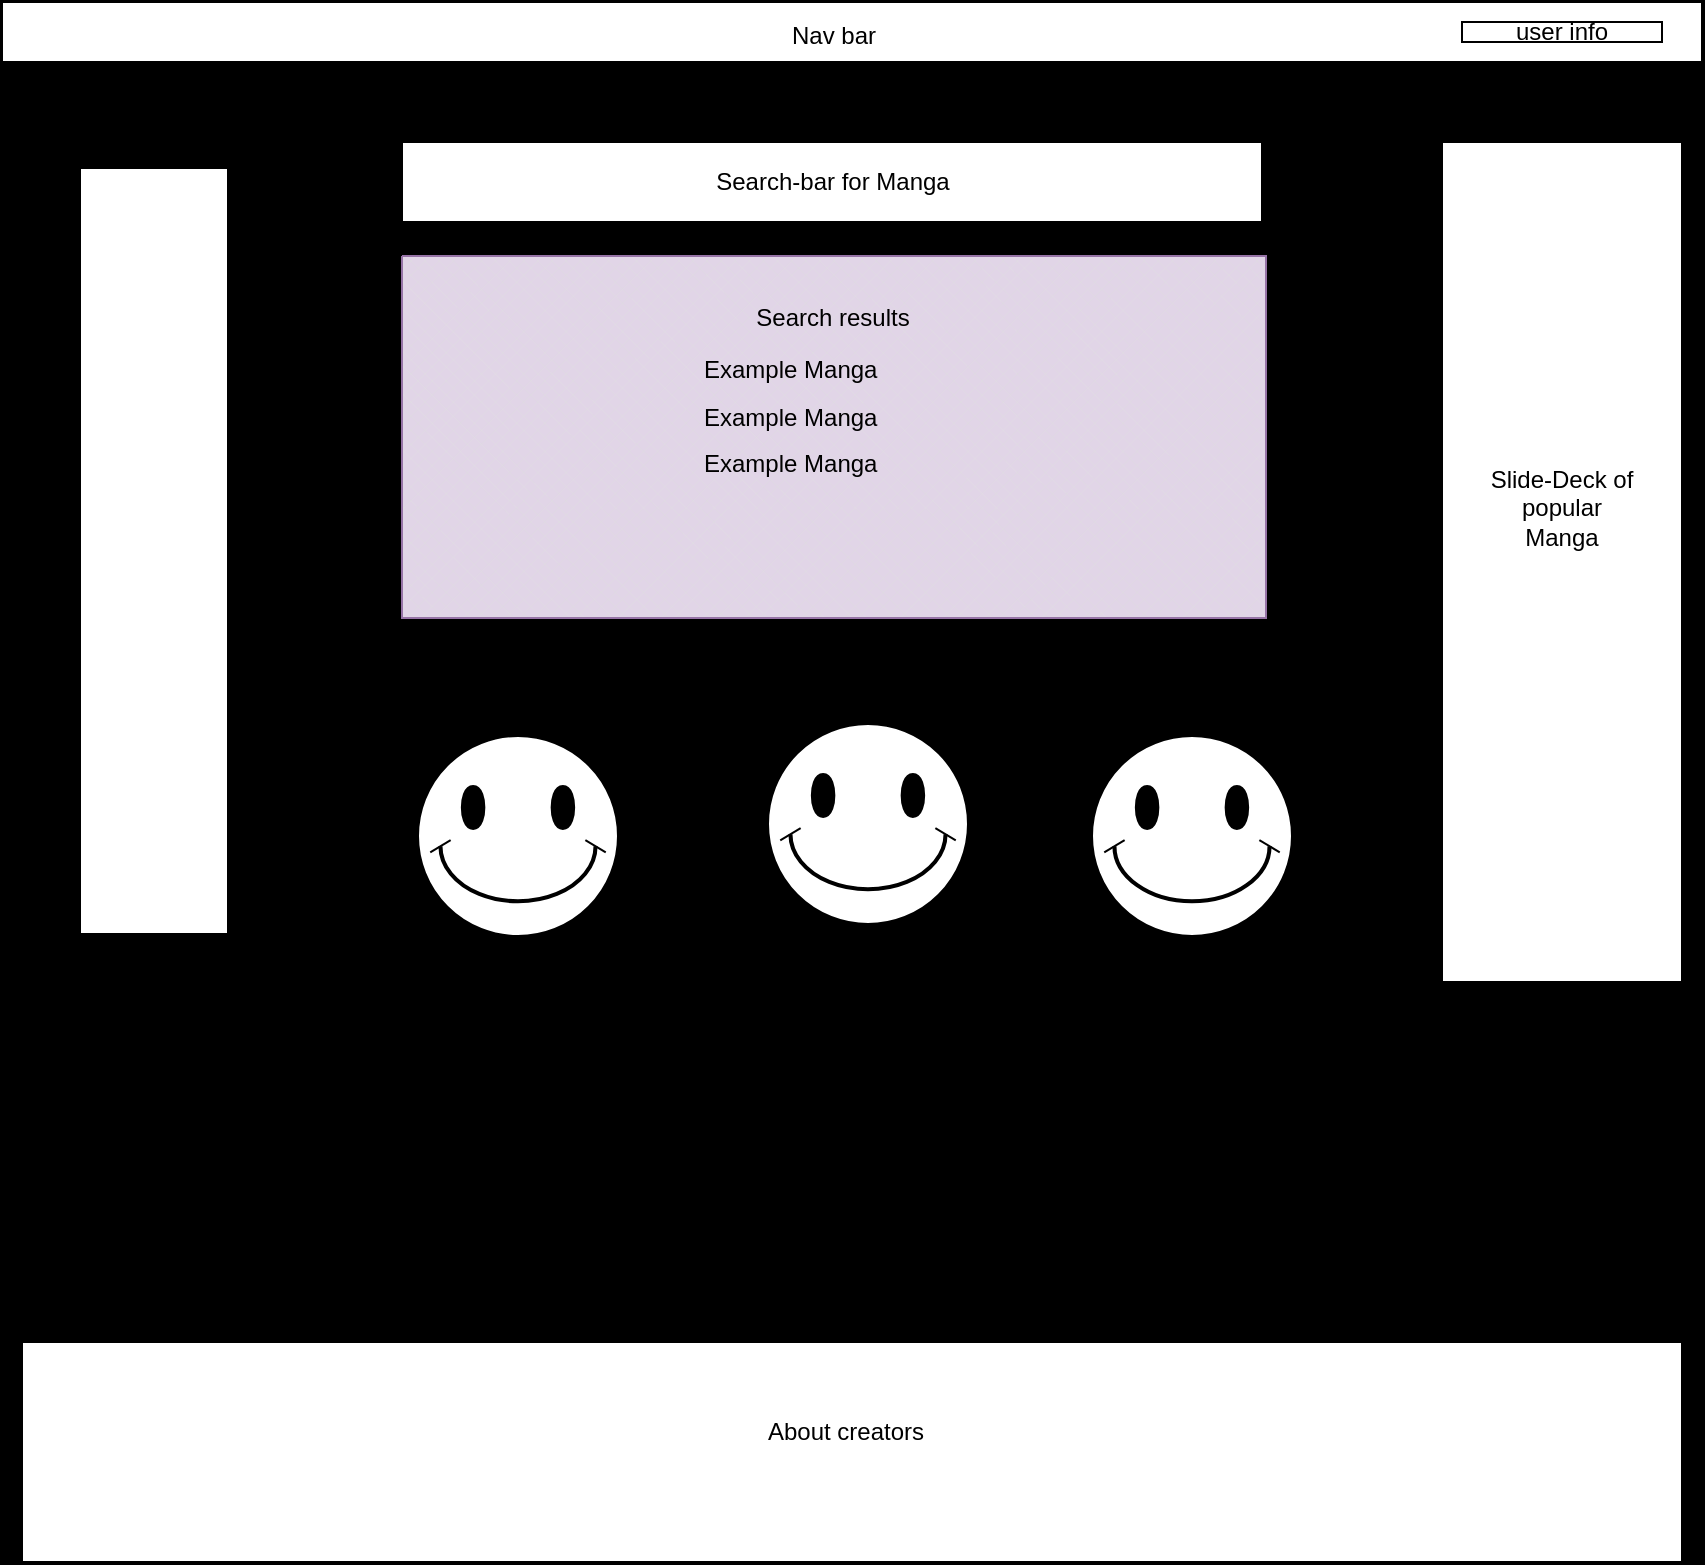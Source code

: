 <mxfile version="20.8.5" type="github"><diagram id="EWW6Ozmm1zzrf2-omuCz" name="Page-1"><mxGraphModel dx="1977" dy="705" grid="0" gridSize="10" guides="1" tooltips="1" connect="1" arrows="1" fold="1" page="1" pageScale="1" pageWidth="850" pageHeight="1100" background="#000000" math="0" shadow="0"><root><mxCell id="0"/><mxCell id="1" parent="0"/><mxCell id="ZIxv--XtQ6S09fCyBQ57-4" value="" style="rounded=0;whiteSpace=wrap;html=1;" vertex="1" parent="1"><mxGeometry y="20" width="850" height="30" as="geometry"/></mxCell><mxCell id="ZIxv--XtQ6S09fCyBQ57-5" value="" style="rounded=0;whiteSpace=wrap;html=1;" vertex="1" parent="1"><mxGeometry x="730" y="30" width="100" height="10" as="geometry"/></mxCell><mxCell id="ZIxv--XtQ6S09fCyBQ57-6" value="" style="rounded=0;whiteSpace=wrap;html=1;" vertex="1" parent="1"><mxGeometry x="720" y="90" width="120" height="420" as="geometry"/></mxCell><mxCell id="ZIxv--XtQ6S09fCyBQ57-7" value="" style="rounded=0;whiteSpace=wrap;html=1;" vertex="1" parent="1"><mxGeometry x="200" y="90" width="430" height="40" as="geometry"/></mxCell><mxCell id="ZIxv--XtQ6S09fCyBQ57-10" style="edgeStyle=orthogonalEdgeStyle;rounded=0;orthogonalLoop=1;jettySize=auto;html=1;exitX=0.5;exitY=1;exitDx=0;exitDy=0;" edge="1" parent="1" source="ZIxv--XtQ6S09fCyBQ57-5" target="ZIxv--XtQ6S09fCyBQ57-5"><mxGeometry relative="1" as="geometry"/></mxCell><mxCell id="ZIxv--XtQ6S09fCyBQ57-11" value="" style="rounded=0;whiteSpace=wrap;html=1;" vertex="1" parent="1"><mxGeometry x="10" y="690" width="830" height="110" as="geometry"/></mxCell><mxCell id="ZIxv--XtQ6S09fCyBQ57-16" value="Nav bar" style="text;html=1;strokeColor=none;fillColor=none;spacing=5;spacingTop=-20;whiteSpace=wrap;overflow=hidden;rounded=0;" vertex="1" parent="1"><mxGeometry x="390" y="40" width="144" height="1" as="geometry"/></mxCell><mxCell id="ZIxv--XtQ6S09fCyBQ57-18" value="Search-bar for Manga" style="text;html=1;strokeColor=none;fillColor=none;align=center;verticalAlign=middle;whiteSpace=wrap;rounded=0;" vertex="1" parent="1"><mxGeometry x="341.5" y="95" width="147" height="30" as="geometry"/></mxCell><mxCell id="ZIxv--XtQ6S09fCyBQ57-19" value="Slide-Deck of popular Manga" style="text;html=1;strokeColor=none;fillColor=none;align=center;verticalAlign=middle;whiteSpace=wrap;rounded=0;" vertex="1" parent="1"><mxGeometry x="740" y="217" width="80" height="111" as="geometry"/></mxCell><mxCell id="ZIxv--XtQ6S09fCyBQ57-20" value="user info" style="text;html=1;strokeColor=none;fillColor=none;align=center;verticalAlign=middle;whiteSpace=wrap;rounded=0;" vertex="1" parent="1"><mxGeometry x="750" y="22" width="60" height="26" as="geometry"/></mxCell><mxCell id="ZIxv--XtQ6S09fCyBQ57-21" value="About creators" style="text;html=1;strokeColor=none;fillColor=none;align=center;verticalAlign=middle;whiteSpace=wrap;rounded=0;" vertex="1" parent="1"><mxGeometry x="338" y="720" width="168" height="30" as="geometry"/></mxCell><mxCell id="ZIxv--XtQ6S09fCyBQ57-23" value="" style="verticalLabelPosition=bottom;verticalAlign=top;html=1;shape=mxgraph.basic.patternFillRect;fillStyle=diagGrid;step=5;fillStrokeWidth=0.2;fillStrokeColor=#dddddd;fillColor=#e1d5e7;strokeColor=#9673a6;" vertex="1" parent="1"><mxGeometry x="200" y="147" width="432" height="181" as="geometry"/></mxCell><mxCell id="ZIxv--XtQ6S09fCyBQ57-24" value="Search results" style="text;html=1;strokeColor=none;fillColor=none;align=center;verticalAlign=middle;whiteSpace=wrap;rounded=0;" vertex="1" parent="1"><mxGeometry x="353.5" y="163" width="123" height="30" as="geometry"/></mxCell><mxCell id="ZIxv--XtQ6S09fCyBQ57-25" value="Example Manga" style="text;strokeColor=none;fillColor=none;align=left;verticalAlign=middle;spacingLeft=4;spacingRight=4;overflow=hidden;points=[[0,0.5],[1,0.5]];portConstraint=eastwest;rotatable=0;whiteSpace=wrap;html=1;" vertex="1" parent="1"><mxGeometry x="345" y="189" width="134" height="30" as="geometry"/></mxCell><mxCell id="ZIxv--XtQ6S09fCyBQ57-27" value="Example Manga" style="text;strokeColor=none;fillColor=none;align=left;verticalAlign=middle;spacingLeft=4;spacingRight=4;overflow=hidden;points=[[0,0.5],[1,0.5]];portConstraint=eastwest;rotatable=0;whiteSpace=wrap;html=1;" vertex="1" parent="1"><mxGeometry x="345" y="213" width="134" height="30" as="geometry"/></mxCell><mxCell id="ZIxv--XtQ6S09fCyBQ57-28" value="Example Manga" style="text;strokeColor=none;fillColor=none;align=left;verticalAlign=middle;spacingLeft=4;spacingRight=4;overflow=hidden;points=[[0,0.5],[1,0.5]];portConstraint=eastwest;rotatable=0;whiteSpace=wrap;html=1;" vertex="1" parent="1"><mxGeometry x="345" y="236" width="134" height="30" as="geometry"/></mxCell><mxCell id="ZIxv--XtQ6S09fCyBQ57-29" value="" style="verticalLabelPosition=bottom;verticalAlign=top;html=1;shape=mxgraph.basic.smiley" vertex="1" parent="1"><mxGeometry x="545" y="387" width="100" height="100" as="geometry"/></mxCell><mxCell id="ZIxv--XtQ6S09fCyBQ57-30" value="" style="verticalLabelPosition=bottom;verticalAlign=top;html=1;shape=mxgraph.basic.smiley" vertex="1" parent="1"><mxGeometry x="383" y="381" width="100" height="100" as="geometry"/></mxCell><mxCell id="ZIxv--XtQ6S09fCyBQ57-31" value="" style="verticalLabelPosition=bottom;verticalAlign=top;html=1;shape=mxgraph.basic.smiley" vertex="1" parent="1"><mxGeometry x="208" y="387" width="100" height="100" as="geometry"/></mxCell><mxCell id="ZIxv--XtQ6S09fCyBQ57-33" value="" style="rounded=0;whiteSpace=wrap;html=1;" vertex="1" parent="1"><mxGeometry x="39" y="103" width="74" height="383" as="geometry"/></mxCell></root></mxGraphModel></diagram></mxfile>